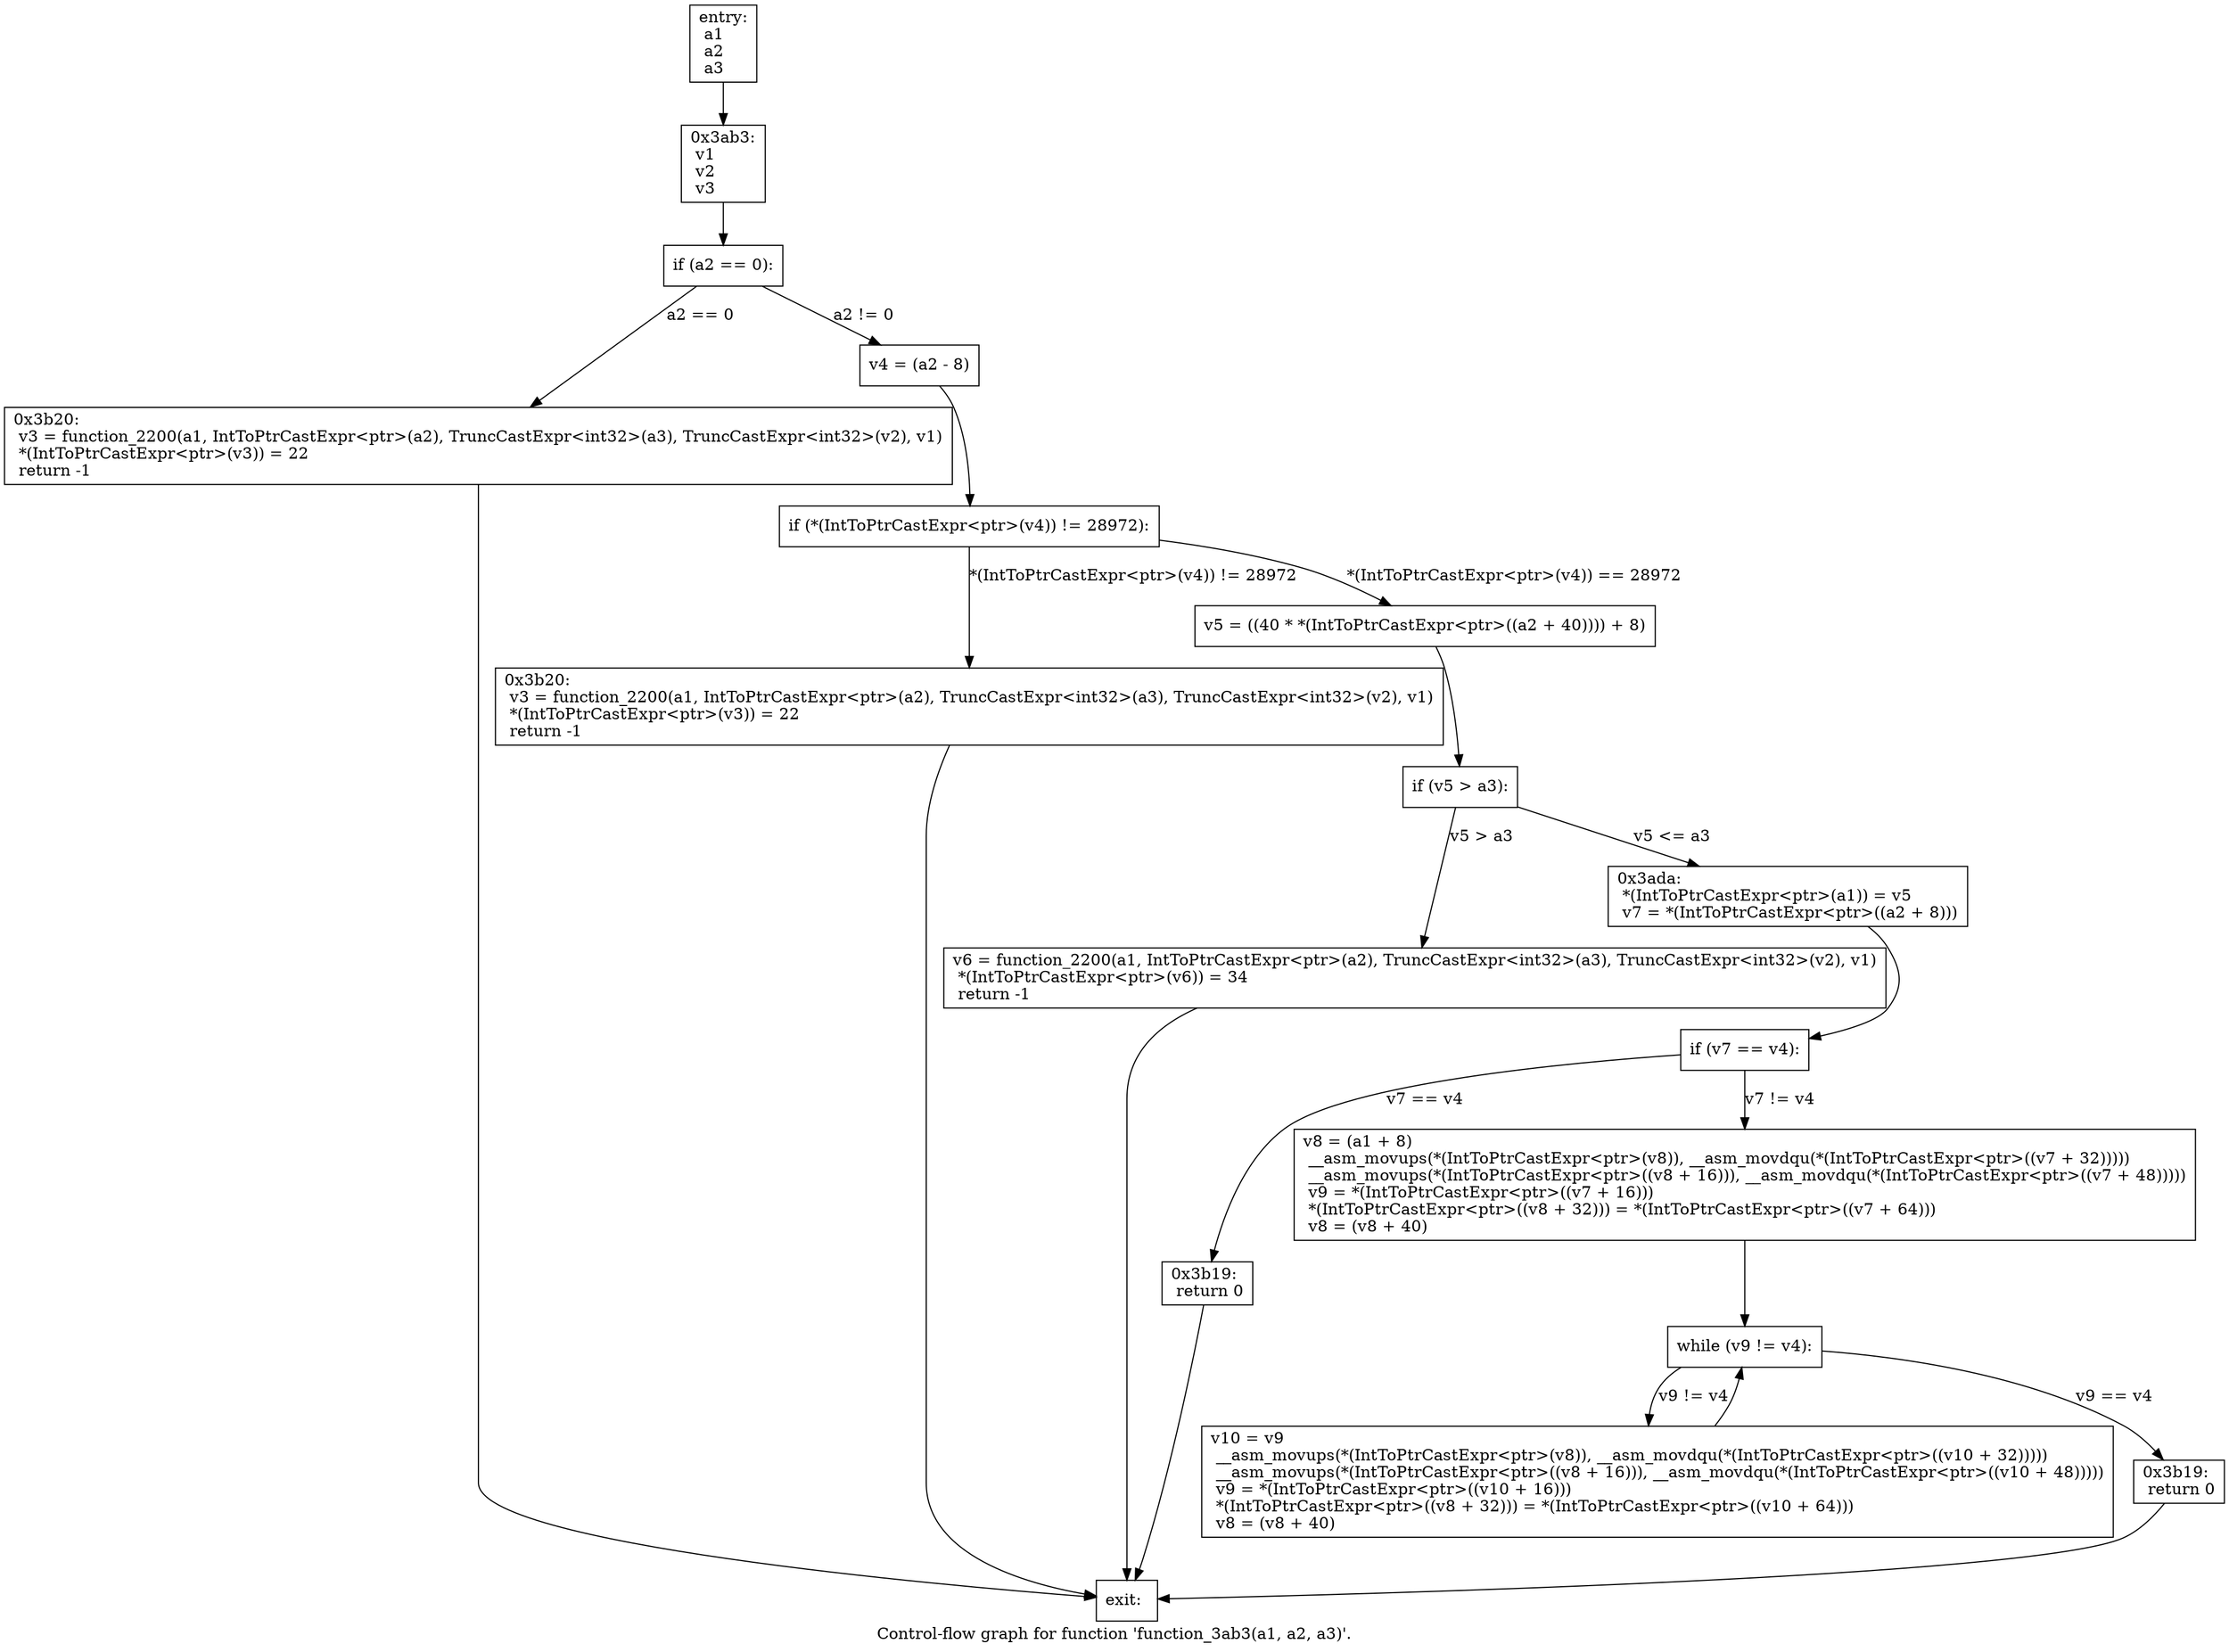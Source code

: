 digraph "Control-flow graph for function 'function_3ab3(a1, a2, a3)'." {
  label="Control-flow graph for function 'function_3ab3(a1, a2, a3)'.";
  node [shape=record];

  Node0796EC20 [label="{entry:\l  a1\l  a2\l  a3\l}"];
  Node0796EC20 -> Node0796EB90;
  Node0796EB90 [label="{0x3ab3:\l  v1\l  v2\l  v3\l}"];
  Node0796EB90 -> Node0796EDD0;
  Node0796EDD0 [label="{  if (a2 == 0):\l}"];
  Node0796EDD0 -> Node0796EF80 [label="a2 == 0"];
  Node0796EDD0 -> Node0796EEF0 [label="a2 != 0"];
  Node0796EF80 [label="{0x3b20:\l  v3 = function_2200(a1, IntToPtrCastExpr\<ptr\>(a2), TruncCastExpr\<int32\>(a3), TruncCastExpr\<int32\>(v2), v1)\l  *(IntToPtrCastExpr\<ptr\>(v3)) = 22\l  return -1\l}"];
  Node0796EF80 -> Node0796F058;
  Node0796EEF0 [label="{  v4 = (a2 - 8)\l}"];
  Node0796EEF0 -> Node0796EE18;
  Node0796F058 [label="{exit:\l}"];
  Node0796EE18 [label="{  if (*(IntToPtrCastExpr\<ptr\>(v4)) != 28972):\l}"];
  Node0796EE18 -> Node0796EFC8 [label="*(IntToPtrCastExpr\<ptr\>(v4)) != 28972"];
  Node0796EE18 -> Node0796EBD8 [label="*(IntToPtrCastExpr\<ptr\>(v4)) == 28972"];
  Node0796EFC8 [label="{0x3b20:\l  v3 = function_2200(a1, IntToPtrCastExpr\<ptr\>(a2), TruncCastExpr\<int32\>(a3), TruncCastExpr\<int32\>(v2), v1)\l  *(IntToPtrCastExpr\<ptr\>(v3)) = 22\l  return -1\l}"];
  Node0796EFC8 -> Node0796F058;
  Node0796EBD8 [label="{  v5 = ((40 * *(IntToPtrCastExpr\<ptr\>((a2 + 40)))) + 8)\l}"];
  Node0796EBD8 -> Node0796ED88;
  Node0796ED88 [label="{  if (v5 \> a3):\l}"];
  Node0796ED88 -> Node0796F0E8 [label="v5 \> a3"];
  Node0796ED88 -> Node0796F1C0 [label="v5 \<= a3"];
  Node0796F0E8 [label="{  v6 = function_2200(a1, IntToPtrCastExpr\<ptr\>(a2), TruncCastExpr\<int32\>(a3), TruncCastExpr\<int32\>(v2), v1)\l  *(IntToPtrCastExpr\<ptr\>(v6)) = 34\l  return -1\l}"];
  Node0796F0E8 -> Node0796F058;
  Node0796F1C0 [label="{0x3ada:\l  *(IntToPtrCastExpr\<ptr\>(a1)) = v5\l  v7 = *(IntToPtrCastExpr\<ptr\>((a2 + 8)))\l}"];
  Node0796F1C0 -> Node0796EEA8;
  Node0796EEA8 [label="{  if (v7 == v4):\l}"];
  Node0796EEA8 -> Node0796F130 [label="v7 == v4"];
  Node0796EEA8 -> Node0796EF38 [label="v7 != v4"];
  Node0796F130 [label="{0x3b19:\l  return 0\l}"];
  Node0796F130 -> Node0796F058;
  Node0796EF38 [label="{  v8 = (a1 + 8)\l  __asm_movups(*(IntToPtrCastExpr\<ptr\>(v8)), __asm_movdqu(*(IntToPtrCastExpr\<ptr\>((v7 + 32)))))\l  __asm_movups(*(IntToPtrCastExpr\<ptr\>((v8 + 16))), __asm_movdqu(*(IntToPtrCastExpr\<ptr\>((v7 + 48)))))\l  v9 = *(IntToPtrCastExpr\<ptr\>((v7 + 16)))\l  *(IntToPtrCastExpr\<ptr\>((v8 + 32))) = *(IntToPtrCastExpr\<ptr\>((v7 + 64)))\l  v8 = (v8 + 40)\l}"];
  Node0796EF38 -> Node0796F208;
  Node0796F208 [label="{  while (v9 != v4):\l}"];
  Node0796F208 -> Node0796E950 [label="v9 != v4"];
  Node0796F208 -> Node0796F0A0 [label="v9 == v4"];
  Node0796E950 [label="{  v10 = v9\l  __asm_movups(*(IntToPtrCastExpr\<ptr\>(v8)), __asm_movdqu(*(IntToPtrCastExpr\<ptr\>((v10 + 32)))))\l  __asm_movups(*(IntToPtrCastExpr\<ptr\>((v8 + 16))), __asm_movdqu(*(IntToPtrCastExpr\<ptr\>((v10 + 48)))))\l  v9 = *(IntToPtrCastExpr\<ptr\>((v10 + 16)))\l  *(IntToPtrCastExpr\<ptr\>((v8 + 32))) = *(IntToPtrCastExpr\<ptr\>((v10 + 64)))\l  v8 = (v8 + 40)\l}"];
  Node0796E950 -> Node0796F208;
  Node0796F0A0 [label="{0x3b19:\l  return 0\l}"];
  Node0796F0A0 -> Node0796F058;

}
